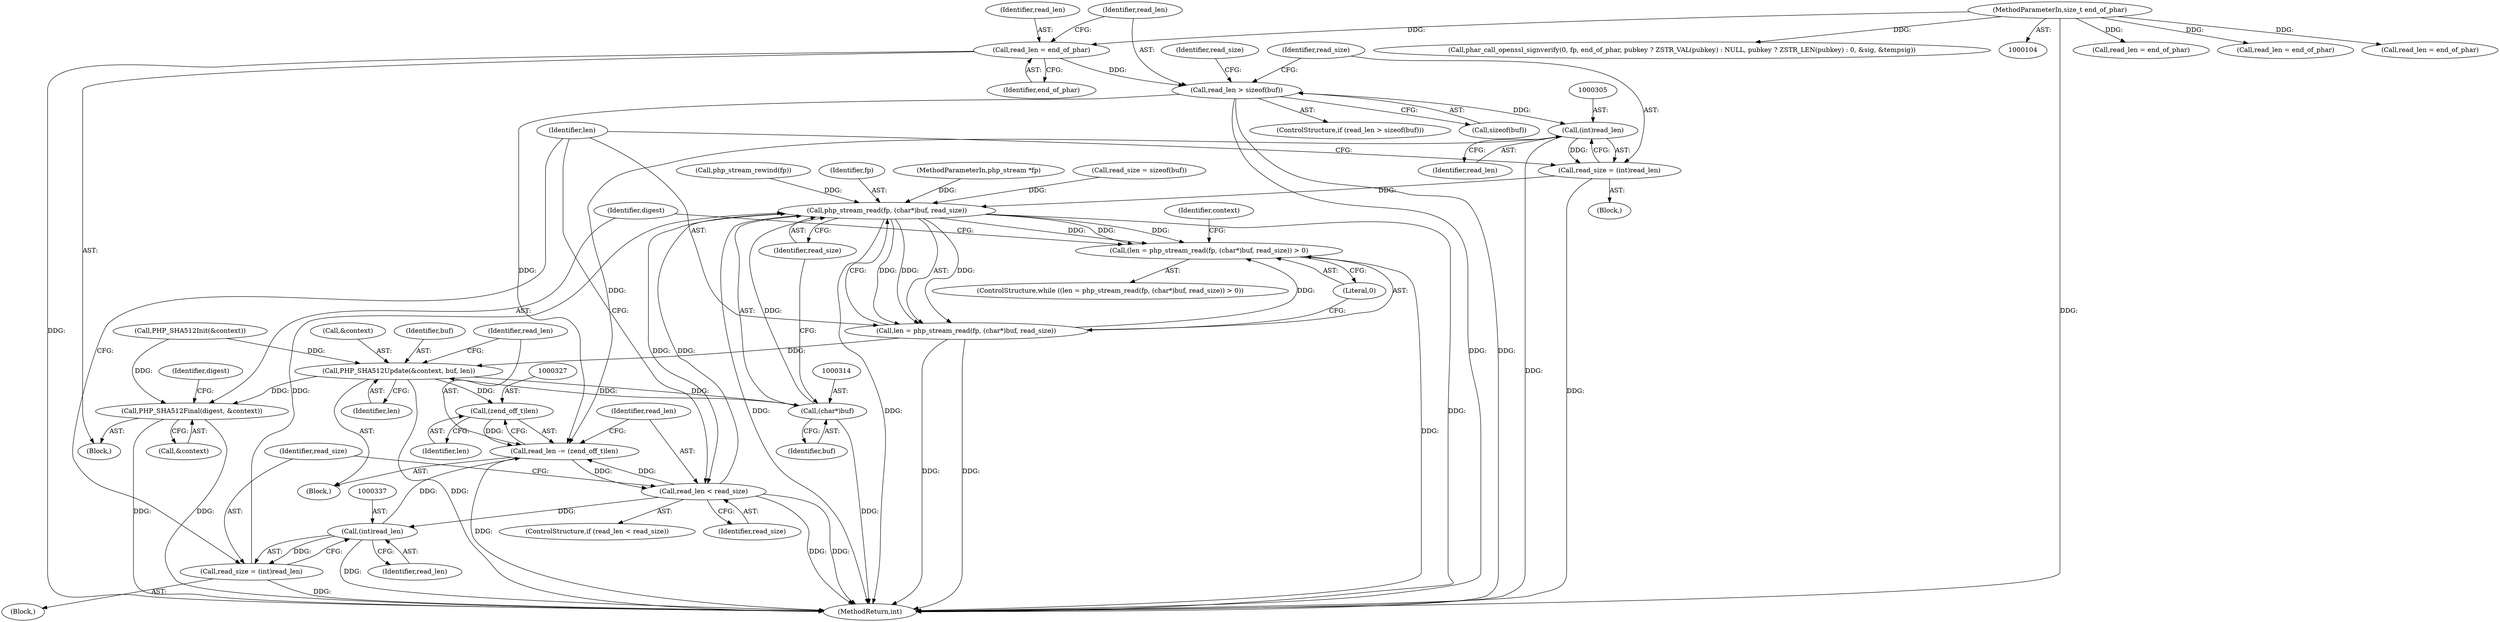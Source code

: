 digraph "0_php-src_0bfb970f43acd1e81d11be1154805f86655f15d5?w=1@API" {
"1000287" [label="(Call,read_len = end_of_phar)"];
"1000106" [label="(MethodParameterIn,size_t end_of_phar)"];
"1000291" [label="(Call,read_len > sizeof(buf))"];
"1000304" [label="(Call,(int)read_len)"];
"1000302" [label="(Call,read_size = (int)read_len)"];
"1000311" [label="(Call,php_stream_read(fp, (char*)buf, read_size))"];
"1000308" [label="(Call,(len = php_stream_read(fp, (char*)buf, read_size)) > 0)"];
"1000309" [label="(Call,len = php_stream_read(fp, (char*)buf, read_size))"];
"1000319" [label="(Call,PHP_SHA512Update(&context, buf, len))"];
"1000313" [label="(Call,(char*)buf)"];
"1000326" [label="(Call,(zend_off_t)len)"];
"1000324" [label="(Call,read_len -= (zend_off_t)len)"];
"1000330" [label="(Call,read_len < read_size)"];
"1000336" [label="(Call,(int)read_len)"];
"1000334" [label="(Call,read_size = (int)read_len)"];
"1000339" [label="(Call,PHP_SHA512Final(digest, &context))"];
"1000292" [label="(Identifier,read_len)"];
"1000325" [label="(Identifier,read_len)"];
"1000497" [label="(Call,read_len = end_of_phar)"];
"1000326" [label="(Call,(zend_off_t)len)"];
"1000307" [label="(ControlStructure,while ((len = php_stream_read(fp, (char*)buf, read_size)) > 0))"];
"1000287" [label="(Call,read_len = end_of_phar)"];
"1000330" [label="(Call,read_len < read_size)"];
"1000316" [label="(Identifier,read_size)"];
"1000321" [label="(Identifier,context)"];
"1000319" [label="(Call,PHP_SHA512Update(&context, buf, len))"];
"1000315" [label="(Identifier,buf)"];
"1000345" [label="(Identifier,digest)"];
"1000311" [label="(Call,php_stream_read(fp, (char*)buf, read_size))"];
"1000392" [label="(Call,read_len = end_of_phar)"];
"1000602" [label="(Call,read_len = end_of_phar)"];
"1000334" [label="(Call,read_size = (int)read_len)"];
"1000335" [label="(Identifier,read_size)"];
"1000297" [label="(Identifier,read_size)"];
"1000291" [label="(Call,read_len > sizeof(buf))"];
"1000331" [label="(Identifier,read_len)"];
"1000332" [label="(Identifier,read_size)"];
"1000303" [label="(Identifier,read_size)"];
"1000301" [label="(Block,)"];
"1000284" [label="(Call,PHP_SHA512Init(&context))"];
"1000323" [label="(Identifier,len)"];
"1000340" [label="(Identifier,digest)"];
"1000119" [label="(Call,php_stream_rewind(fp))"];
"1000290" [label="(ControlStructure,if (read_len > sizeof(buf)))"];
"1000309" [label="(Call,len = php_stream_read(fp, (char*)buf, read_size))"];
"1000214" [label="(Call,phar_call_openssl_signverify(0, fp, end_of_phar, pubkey ? ZSTR_VAL(pubkey) : NULL, pubkey ? ZSTR_LEN(pubkey) : 0, &sig, &tempsig))"];
"1000308" [label="(Call,(len = php_stream_read(fp, (char*)buf, read_size)) > 0)"];
"1000289" [label="(Identifier,end_of_phar)"];
"1000312" [label="(Identifier,fp)"];
"1000320" [label="(Call,&context)"];
"1000341" [label="(Call,&context)"];
"1000266" [label="(Block,)"];
"1000293" [label="(Call,sizeof(buf))"];
"1000304" [label="(Call,(int)read_len)"];
"1000310" [label="(Identifier,len)"];
"1000322" [label="(Identifier,buf)"];
"1000106" [label="(MethodParameterIn,size_t end_of_phar)"];
"1000329" [label="(ControlStructure,if (read_len < read_size))"];
"1000338" [label="(Identifier,read_len)"];
"1000306" [label="(Identifier,read_len)"];
"1000288" [label="(Identifier,read_len)"];
"1000313" [label="(Call,(char*)buf)"];
"1000333" [label="(Block,)"];
"1000317" [label="(Literal,0)"];
"1000105" [label="(MethodParameterIn,php_stream *fp)"];
"1000339" [label="(Call,PHP_SHA512Final(digest, &context))"];
"1000336" [label="(Call,(int)read_len)"];
"1000328" [label="(Identifier,len)"];
"1000697" [label="(MethodReturn,int)"];
"1000302" [label="(Call,read_size = (int)read_len)"];
"1000324" [label="(Call,read_len -= (zend_off_t)len)"];
"1000318" [label="(Block,)"];
"1000296" [label="(Call,read_size = sizeof(buf))"];
"1000287" -> "1000266"  [label="AST: "];
"1000287" -> "1000289"  [label="CFG: "];
"1000288" -> "1000287"  [label="AST: "];
"1000289" -> "1000287"  [label="AST: "];
"1000292" -> "1000287"  [label="CFG: "];
"1000287" -> "1000697"  [label="DDG: "];
"1000106" -> "1000287"  [label="DDG: "];
"1000287" -> "1000291"  [label="DDG: "];
"1000106" -> "1000104"  [label="AST: "];
"1000106" -> "1000697"  [label="DDG: "];
"1000106" -> "1000214"  [label="DDG: "];
"1000106" -> "1000392"  [label="DDG: "];
"1000106" -> "1000497"  [label="DDG: "];
"1000106" -> "1000602"  [label="DDG: "];
"1000291" -> "1000290"  [label="AST: "];
"1000291" -> "1000293"  [label="CFG: "];
"1000292" -> "1000291"  [label="AST: "];
"1000293" -> "1000291"  [label="AST: "];
"1000297" -> "1000291"  [label="CFG: "];
"1000303" -> "1000291"  [label="CFG: "];
"1000291" -> "1000697"  [label="DDG: "];
"1000291" -> "1000697"  [label="DDG: "];
"1000291" -> "1000304"  [label="DDG: "];
"1000291" -> "1000324"  [label="DDG: "];
"1000304" -> "1000302"  [label="AST: "];
"1000304" -> "1000306"  [label="CFG: "];
"1000305" -> "1000304"  [label="AST: "];
"1000306" -> "1000304"  [label="AST: "];
"1000302" -> "1000304"  [label="CFG: "];
"1000304" -> "1000697"  [label="DDG: "];
"1000304" -> "1000302"  [label="DDG: "];
"1000304" -> "1000324"  [label="DDG: "];
"1000302" -> "1000301"  [label="AST: "];
"1000303" -> "1000302"  [label="AST: "];
"1000310" -> "1000302"  [label="CFG: "];
"1000302" -> "1000697"  [label="DDG: "];
"1000302" -> "1000311"  [label="DDG: "];
"1000311" -> "1000309"  [label="AST: "];
"1000311" -> "1000316"  [label="CFG: "];
"1000312" -> "1000311"  [label="AST: "];
"1000313" -> "1000311"  [label="AST: "];
"1000316" -> "1000311"  [label="AST: "];
"1000309" -> "1000311"  [label="CFG: "];
"1000311" -> "1000697"  [label="DDG: "];
"1000311" -> "1000697"  [label="DDG: "];
"1000311" -> "1000697"  [label="DDG: "];
"1000311" -> "1000308"  [label="DDG: "];
"1000311" -> "1000308"  [label="DDG: "];
"1000311" -> "1000308"  [label="DDG: "];
"1000311" -> "1000309"  [label="DDG: "];
"1000311" -> "1000309"  [label="DDG: "];
"1000311" -> "1000309"  [label="DDG: "];
"1000119" -> "1000311"  [label="DDG: "];
"1000105" -> "1000311"  [label="DDG: "];
"1000313" -> "1000311"  [label="DDG: "];
"1000330" -> "1000311"  [label="DDG: "];
"1000296" -> "1000311"  [label="DDG: "];
"1000334" -> "1000311"  [label="DDG: "];
"1000311" -> "1000330"  [label="DDG: "];
"1000308" -> "1000307"  [label="AST: "];
"1000308" -> "1000317"  [label="CFG: "];
"1000309" -> "1000308"  [label="AST: "];
"1000317" -> "1000308"  [label="AST: "];
"1000321" -> "1000308"  [label="CFG: "];
"1000340" -> "1000308"  [label="CFG: "];
"1000308" -> "1000697"  [label="DDG: "];
"1000309" -> "1000308"  [label="DDG: "];
"1000310" -> "1000309"  [label="AST: "];
"1000317" -> "1000309"  [label="CFG: "];
"1000309" -> "1000697"  [label="DDG: "];
"1000309" -> "1000697"  [label="DDG: "];
"1000309" -> "1000319"  [label="DDG: "];
"1000319" -> "1000318"  [label="AST: "];
"1000319" -> "1000323"  [label="CFG: "];
"1000320" -> "1000319"  [label="AST: "];
"1000322" -> "1000319"  [label="AST: "];
"1000323" -> "1000319"  [label="AST: "];
"1000325" -> "1000319"  [label="CFG: "];
"1000319" -> "1000697"  [label="DDG: "];
"1000319" -> "1000313"  [label="DDG: "];
"1000284" -> "1000319"  [label="DDG: "];
"1000313" -> "1000319"  [label="DDG: "];
"1000319" -> "1000326"  [label="DDG: "];
"1000319" -> "1000339"  [label="DDG: "];
"1000313" -> "1000315"  [label="CFG: "];
"1000314" -> "1000313"  [label="AST: "];
"1000315" -> "1000313"  [label="AST: "];
"1000316" -> "1000313"  [label="CFG: "];
"1000313" -> "1000697"  [label="DDG: "];
"1000326" -> "1000324"  [label="AST: "];
"1000326" -> "1000328"  [label="CFG: "];
"1000327" -> "1000326"  [label="AST: "];
"1000328" -> "1000326"  [label="AST: "];
"1000324" -> "1000326"  [label="CFG: "];
"1000326" -> "1000324"  [label="DDG: "];
"1000324" -> "1000318"  [label="AST: "];
"1000325" -> "1000324"  [label="AST: "];
"1000331" -> "1000324"  [label="CFG: "];
"1000324" -> "1000697"  [label="DDG: "];
"1000330" -> "1000324"  [label="DDG: "];
"1000336" -> "1000324"  [label="DDG: "];
"1000324" -> "1000330"  [label="DDG: "];
"1000330" -> "1000329"  [label="AST: "];
"1000330" -> "1000332"  [label="CFG: "];
"1000331" -> "1000330"  [label="AST: "];
"1000332" -> "1000330"  [label="AST: "];
"1000310" -> "1000330"  [label="CFG: "];
"1000335" -> "1000330"  [label="CFG: "];
"1000330" -> "1000697"  [label="DDG: "];
"1000330" -> "1000697"  [label="DDG: "];
"1000330" -> "1000336"  [label="DDG: "];
"1000336" -> "1000334"  [label="AST: "];
"1000336" -> "1000338"  [label="CFG: "];
"1000337" -> "1000336"  [label="AST: "];
"1000338" -> "1000336"  [label="AST: "];
"1000334" -> "1000336"  [label="CFG: "];
"1000336" -> "1000697"  [label="DDG: "];
"1000336" -> "1000334"  [label="DDG: "];
"1000334" -> "1000333"  [label="AST: "];
"1000335" -> "1000334"  [label="AST: "];
"1000310" -> "1000334"  [label="CFG: "];
"1000334" -> "1000697"  [label="DDG: "];
"1000339" -> "1000266"  [label="AST: "];
"1000339" -> "1000341"  [label="CFG: "];
"1000340" -> "1000339"  [label="AST: "];
"1000341" -> "1000339"  [label="AST: "];
"1000345" -> "1000339"  [label="CFG: "];
"1000339" -> "1000697"  [label="DDG: "];
"1000339" -> "1000697"  [label="DDG: "];
"1000284" -> "1000339"  [label="DDG: "];
}
